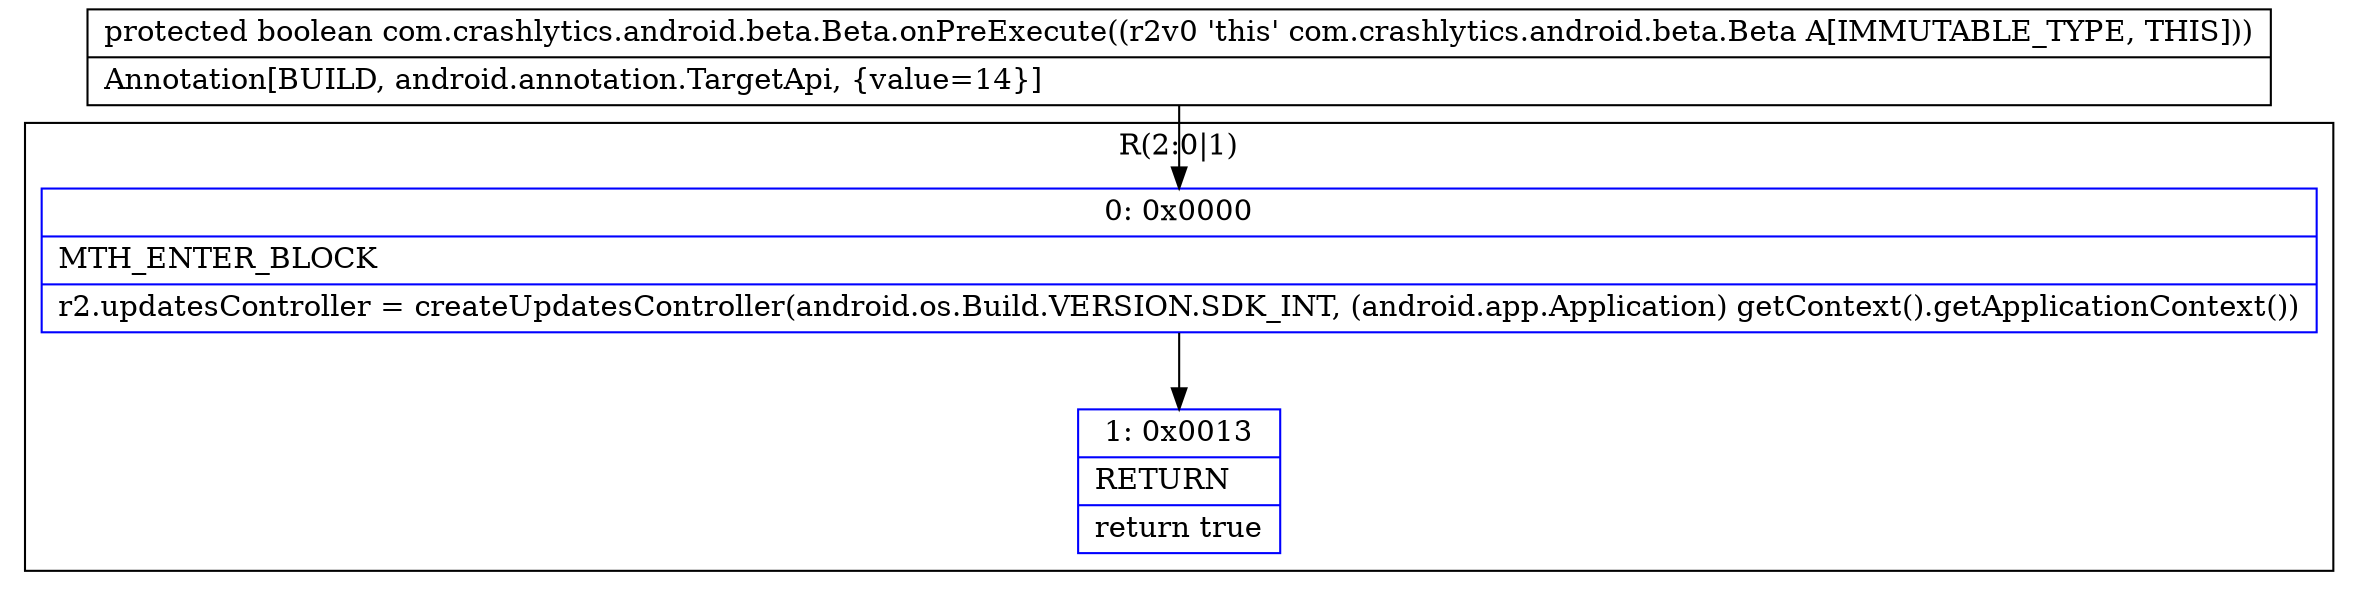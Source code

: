 digraph "CFG forcom.crashlytics.android.beta.Beta.onPreExecute()Z" {
subgraph cluster_Region_978466342 {
label = "R(2:0|1)";
node [shape=record,color=blue];
Node_0 [shape=record,label="{0\:\ 0x0000|MTH_ENTER_BLOCK\l|r2.updatesController = createUpdatesController(android.os.Build.VERSION.SDK_INT, (android.app.Application) getContext().getApplicationContext())\l}"];
Node_1 [shape=record,label="{1\:\ 0x0013|RETURN\l|return true\l}"];
}
MethodNode[shape=record,label="{protected boolean com.crashlytics.android.beta.Beta.onPreExecute((r2v0 'this' com.crashlytics.android.beta.Beta A[IMMUTABLE_TYPE, THIS]))  | Annotation[BUILD, android.annotation.TargetApi, \{value=14\}]\l}"];
MethodNode -> Node_0;
Node_0 -> Node_1;
}

